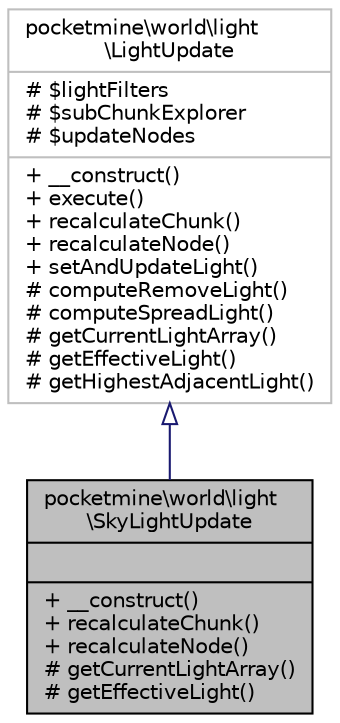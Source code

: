 digraph "pocketmine\world\light\SkyLightUpdate"
{
 // INTERACTIVE_SVG=YES
 // LATEX_PDF_SIZE
  edge [fontname="Helvetica",fontsize="10",labelfontname="Helvetica",labelfontsize="10"];
  node [fontname="Helvetica",fontsize="10",shape=record];
  Node1 [label="{pocketmine\\world\\light\l\\SkyLightUpdate\n||+ __construct()\l+ recalculateChunk()\l+ recalculateNode()\l# getCurrentLightArray()\l# getEffectiveLight()\l}",height=0.2,width=0.4,color="black", fillcolor="grey75", style="filled", fontcolor="black",tooltip=" "];
  Node2 -> Node1 [dir="back",color="midnightblue",fontsize="10",style="solid",arrowtail="onormal",fontname="Helvetica"];
  Node2 [label="{pocketmine\\world\\light\l\\LightUpdate\n|# $lightFilters\l# $subChunkExplorer\l# $updateNodes\l|+ __construct()\l+ execute()\l+ recalculateChunk()\l+ recalculateNode()\l+ setAndUpdateLight()\l# computeRemoveLight()\l# computeSpreadLight()\l# getCurrentLightArray()\l# getEffectiveLight()\l# getHighestAdjacentLight()\l}",height=0.2,width=0.4,color="grey75", fillcolor="white", style="filled",URL="$d4/dfe/classpocketmine_1_1world_1_1light_1_1_light_update.html",tooltip=" "];
}
